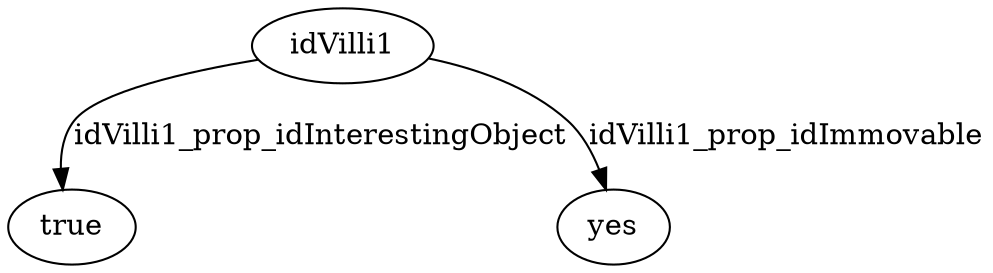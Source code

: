 strict digraph  {
idVilli1 [node_type=entity_node, root=root];
true;
yes;
idVilli1 -> true  [edge_type=property, label=idVilli1_prop_idInterestingObject];
idVilli1 -> yes  [edge_type=property, label=idVilli1_prop_idImmovable];
}
